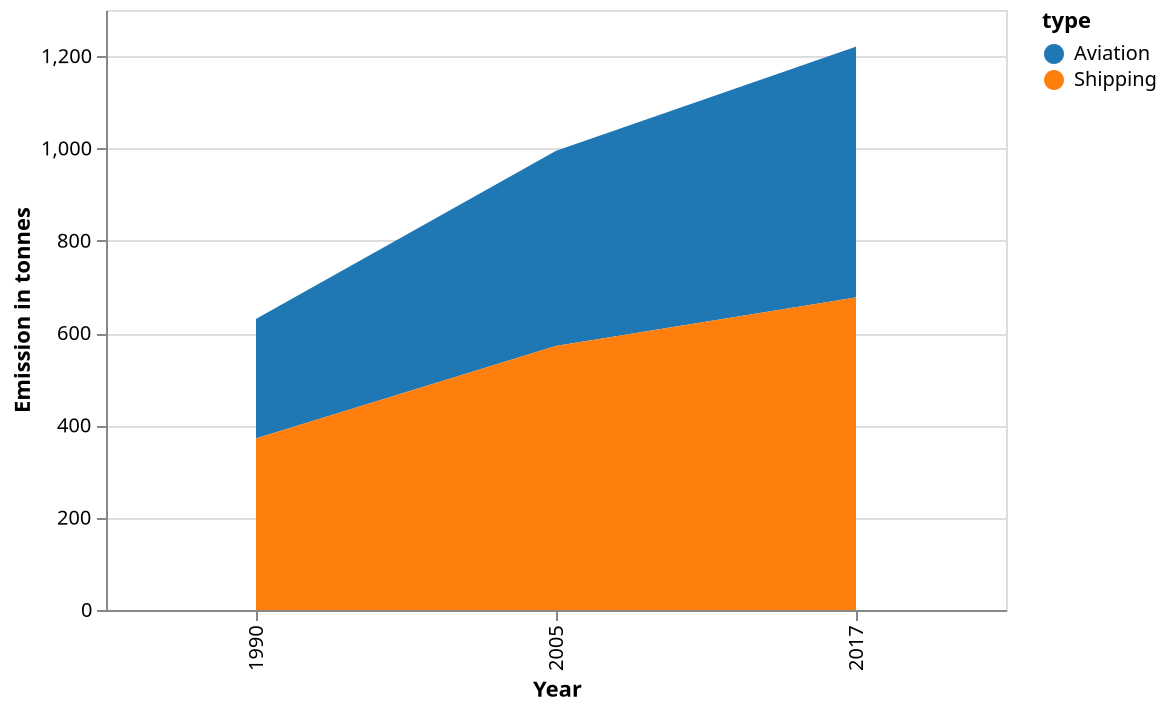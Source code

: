 {
  "$schema": "https://vega.github.io/schema/vega-lite/v4.json",
  "width": 450,
  "height": 300,
  "data": {
    "values": [
      {"year": 1990, "type": "Aviation", "emission": 258.941, "change": 109.8},
      {"year": 2005, "type": "Aviation", "emission": 422.777, "change": 109.8},
      {"year": 2017, "type": "Aviation", "emission": 543.381, "change": 109.8},
      {"year": 1990, "type": "Shipping", "emission": 371.804, "change": 82.2},
      {"year": 2005, "type": "Shipping", "emission": 572.169, "change": 82.2},
      {"year": 2017, "type": "Shipping", "emission": 677.248, "change": 82.2}
    ]
  },
  "mark": "area",
  "encoding": {
    "x": {"field": "year", "type": "nominal", "title": "Year"},
    "y": {
      "field": "emission",
      "type": "quantitative",
      "title": "Emission in tonnes"
    },
    "color": {"field": "type", "scale": {"scheme": "category10"}},
    "tooltip": [
      {
        "field": "change",
        "type": "quantitative",
        "title": "2017 vs 1990: change (%)"
      }
    ]
  },
  "config": {}
}